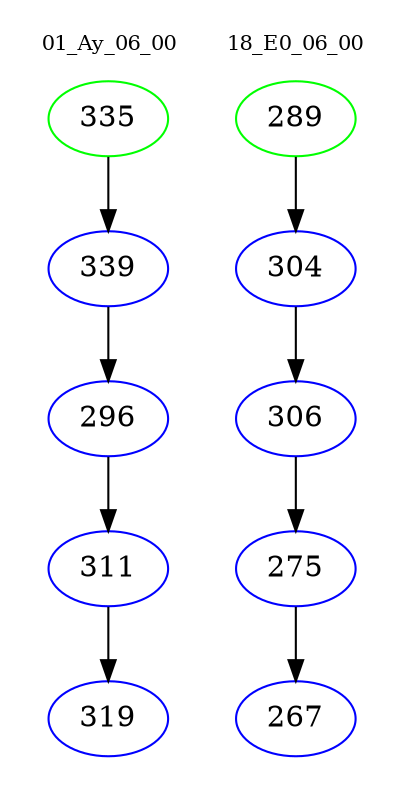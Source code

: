 digraph{
subgraph cluster_0 {
color = white
label = "01_Ay_06_00";
fontsize=10;
T0_335 [label="335", color="green"]
T0_335 -> T0_339 [color="black"]
T0_339 [label="339", color="blue"]
T0_339 -> T0_296 [color="black"]
T0_296 [label="296", color="blue"]
T0_296 -> T0_311 [color="black"]
T0_311 [label="311", color="blue"]
T0_311 -> T0_319 [color="black"]
T0_319 [label="319", color="blue"]
}
subgraph cluster_1 {
color = white
label = "18_E0_06_00";
fontsize=10;
T1_289 [label="289", color="green"]
T1_289 -> T1_304 [color="black"]
T1_304 [label="304", color="blue"]
T1_304 -> T1_306 [color="black"]
T1_306 [label="306", color="blue"]
T1_306 -> T1_275 [color="black"]
T1_275 [label="275", color="blue"]
T1_275 -> T1_267 [color="black"]
T1_267 [label="267", color="blue"]
}
}
